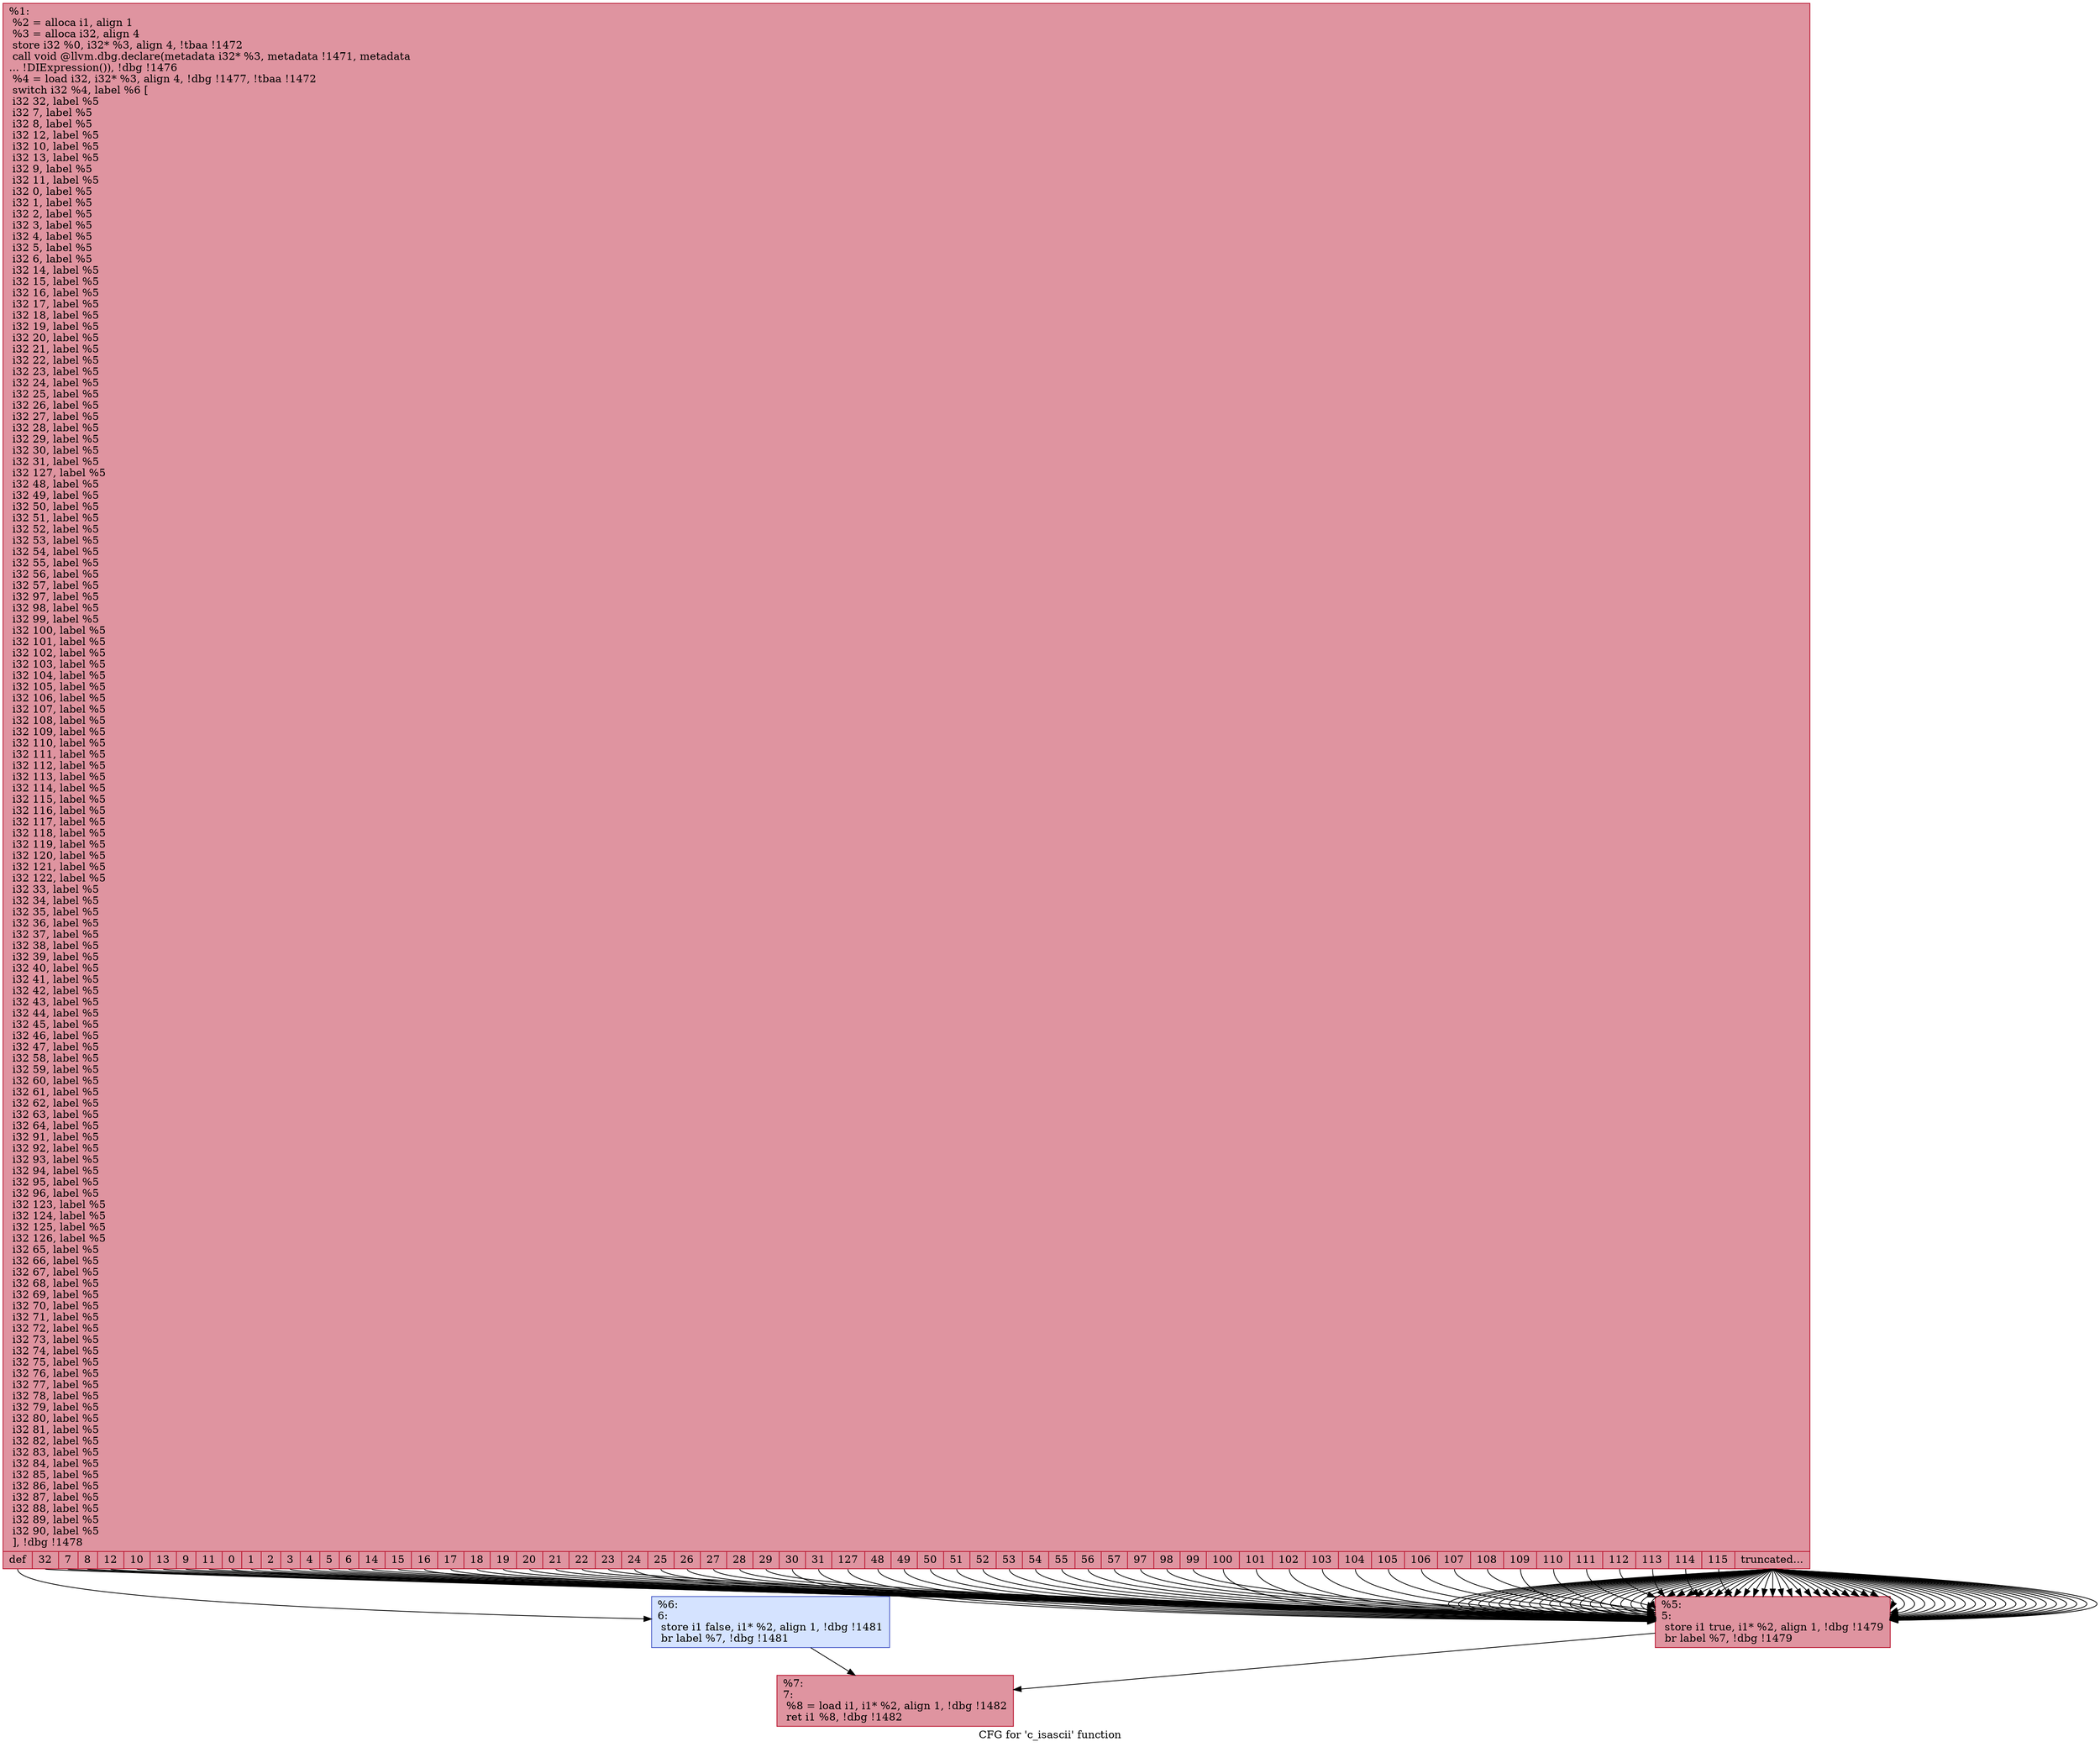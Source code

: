 digraph "CFG for 'c_isascii' function" {
	label="CFG for 'c_isascii' function";

	Node0x1213fb0 [shape=record,color="#b70d28ff", style=filled, fillcolor="#b70d2870",label="{%1:\l  %2 = alloca i1, align 1\l  %3 = alloca i32, align 4\l  store i32 %0, i32* %3, align 4, !tbaa !1472\l  call void @llvm.dbg.declare(metadata i32* %3, metadata !1471, metadata\l... !DIExpression()), !dbg !1476\l  %4 = load i32, i32* %3, align 4, !dbg !1477, !tbaa !1472\l  switch i32 %4, label %6 [\l    i32 32, label %5\l    i32 7, label %5\l    i32 8, label %5\l    i32 12, label %5\l    i32 10, label %5\l    i32 13, label %5\l    i32 9, label %5\l    i32 11, label %5\l    i32 0, label %5\l    i32 1, label %5\l    i32 2, label %5\l    i32 3, label %5\l    i32 4, label %5\l    i32 5, label %5\l    i32 6, label %5\l    i32 14, label %5\l    i32 15, label %5\l    i32 16, label %5\l    i32 17, label %5\l    i32 18, label %5\l    i32 19, label %5\l    i32 20, label %5\l    i32 21, label %5\l    i32 22, label %5\l    i32 23, label %5\l    i32 24, label %5\l    i32 25, label %5\l    i32 26, label %5\l    i32 27, label %5\l    i32 28, label %5\l    i32 29, label %5\l    i32 30, label %5\l    i32 31, label %5\l    i32 127, label %5\l    i32 48, label %5\l    i32 49, label %5\l    i32 50, label %5\l    i32 51, label %5\l    i32 52, label %5\l    i32 53, label %5\l    i32 54, label %5\l    i32 55, label %5\l    i32 56, label %5\l    i32 57, label %5\l    i32 97, label %5\l    i32 98, label %5\l    i32 99, label %5\l    i32 100, label %5\l    i32 101, label %5\l    i32 102, label %5\l    i32 103, label %5\l    i32 104, label %5\l    i32 105, label %5\l    i32 106, label %5\l    i32 107, label %5\l    i32 108, label %5\l    i32 109, label %5\l    i32 110, label %5\l    i32 111, label %5\l    i32 112, label %5\l    i32 113, label %5\l    i32 114, label %5\l    i32 115, label %5\l    i32 116, label %5\l    i32 117, label %5\l    i32 118, label %5\l    i32 119, label %5\l    i32 120, label %5\l    i32 121, label %5\l    i32 122, label %5\l    i32 33, label %5\l    i32 34, label %5\l    i32 35, label %5\l    i32 36, label %5\l    i32 37, label %5\l    i32 38, label %5\l    i32 39, label %5\l    i32 40, label %5\l    i32 41, label %5\l    i32 42, label %5\l    i32 43, label %5\l    i32 44, label %5\l    i32 45, label %5\l    i32 46, label %5\l    i32 47, label %5\l    i32 58, label %5\l    i32 59, label %5\l    i32 60, label %5\l    i32 61, label %5\l    i32 62, label %5\l    i32 63, label %5\l    i32 64, label %5\l    i32 91, label %5\l    i32 92, label %5\l    i32 93, label %5\l    i32 94, label %5\l    i32 95, label %5\l    i32 96, label %5\l    i32 123, label %5\l    i32 124, label %5\l    i32 125, label %5\l    i32 126, label %5\l    i32 65, label %5\l    i32 66, label %5\l    i32 67, label %5\l    i32 68, label %5\l    i32 69, label %5\l    i32 70, label %5\l    i32 71, label %5\l    i32 72, label %5\l    i32 73, label %5\l    i32 74, label %5\l    i32 75, label %5\l    i32 76, label %5\l    i32 77, label %5\l    i32 78, label %5\l    i32 79, label %5\l    i32 80, label %5\l    i32 81, label %5\l    i32 82, label %5\l    i32 83, label %5\l    i32 84, label %5\l    i32 85, label %5\l    i32 86, label %5\l    i32 87, label %5\l    i32 88, label %5\l    i32 89, label %5\l    i32 90, label %5\l  ], !dbg !1478\l|{<s0>def|<s1>32|<s2>7|<s3>8|<s4>12|<s5>10|<s6>13|<s7>9|<s8>11|<s9>0|<s10>1|<s11>2|<s12>3|<s13>4|<s14>5|<s15>6|<s16>14|<s17>15|<s18>16|<s19>17|<s20>18|<s21>19|<s22>20|<s23>21|<s24>22|<s25>23|<s26>24|<s27>25|<s28>26|<s29>27|<s30>28|<s31>29|<s32>30|<s33>31|<s34>127|<s35>48|<s36>49|<s37>50|<s38>51|<s39>52|<s40>53|<s41>54|<s42>55|<s43>56|<s44>57|<s45>97|<s46>98|<s47>99|<s48>100|<s49>101|<s50>102|<s51>103|<s52>104|<s53>105|<s54>106|<s55>107|<s56>108|<s57>109|<s58>110|<s59>111|<s60>112|<s61>113|<s62>114|<s63>115|<s64>truncated...}}"];
	Node0x1213fb0:s0 -> Node0x1214050;
	Node0x1213fb0:s1 -> Node0x1214000;
	Node0x1213fb0:s2 -> Node0x1214000;
	Node0x1213fb0:s3 -> Node0x1214000;
	Node0x1213fb0:s4 -> Node0x1214000;
	Node0x1213fb0:s5 -> Node0x1214000;
	Node0x1213fb0:s6 -> Node0x1214000;
	Node0x1213fb0:s7 -> Node0x1214000;
	Node0x1213fb0:s8 -> Node0x1214000;
	Node0x1213fb0:s9 -> Node0x1214000;
	Node0x1213fb0:s10 -> Node0x1214000;
	Node0x1213fb0:s11 -> Node0x1214000;
	Node0x1213fb0:s12 -> Node0x1214000;
	Node0x1213fb0:s13 -> Node0x1214000;
	Node0x1213fb0:s14 -> Node0x1214000;
	Node0x1213fb0:s15 -> Node0x1214000;
	Node0x1213fb0:s16 -> Node0x1214000;
	Node0x1213fb0:s17 -> Node0x1214000;
	Node0x1213fb0:s18 -> Node0x1214000;
	Node0x1213fb0:s19 -> Node0x1214000;
	Node0x1213fb0:s20 -> Node0x1214000;
	Node0x1213fb0:s21 -> Node0x1214000;
	Node0x1213fb0:s22 -> Node0x1214000;
	Node0x1213fb0:s23 -> Node0x1214000;
	Node0x1213fb0:s24 -> Node0x1214000;
	Node0x1213fb0:s25 -> Node0x1214000;
	Node0x1213fb0:s26 -> Node0x1214000;
	Node0x1213fb0:s27 -> Node0x1214000;
	Node0x1213fb0:s28 -> Node0x1214000;
	Node0x1213fb0:s29 -> Node0x1214000;
	Node0x1213fb0:s30 -> Node0x1214000;
	Node0x1213fb0:s31 -> Node0x1214000;
	Node0x1213fb0:s32 -> Node0x1214000;
	Node0x1213fb0:s33 -> Node0x1214000;
	Node0x1213fb0:s34 -> Node0x1214000;
	Node0x1213fb0:s35 -> Node0x1214000;
	Node0x1213fb0:s36 -> Node0x1214000;
	Node0x1213fb0:s37 -> Node0x1214000;
	Node0x1213fb0:s38 -> Node0x1214000;
	Node0x1213fb0:s39 -> Node0x1214000;
	Node0x1213fb0:s40 -> Node0x1214000;
	Node0x1213fb0:s41 -> Node0x1214000;
	Node0x1213fb0:s42 -> Node0x1214000;
	Node0x1213fb0:s43 -> Node0x1214000;
	Node0x1213fb0:s44 -> Node0x1214000;
	Node0x1213fb0:s45 -> Node0x1214000;
	Node0x1213fb0:s46 -> Node0x1214000;
	Node0x1213fb0:s47 -> Node0x1214000;
	Node0x1213fb0:s48 -> Node0x1214000;
	Node0x1213fb0:s49 -> Node0x1214000;
	Node0x1213fb0:s50 -> Node0x1214000;
	Node0x1213fb0:s51 -> Node0x1214000;
	Node0x1213fb0:s52 -> Node0x1214000;
	Node0x1213fb0:s53 -> Node0x1214000;
	Node0x1213fb0:s54 -> Node0x1214000;
	Node0x1213fb0:s55 -> Node0x1214000;
	Node0x1213fb0:s56 -> Node0x1214000;
	Node0x1213fb0:s57 -> Node0x1214000;
	Node0x1213fb0:s58 -> Node0x1214000;
	Node0x1213fb0:s59 -> Node0x1214000;
	Node0x1213fb0:s60 -> Node0x1214000;
	Node0x1213fb0:s61 -> Node0x1214000;
	Node0x1213fb0:s62 -> Node0x1214000;
	Node0x1213fb0:s63 -> Node0x1214000;
	Node0x1213fb0:s64 -> Node0x1214000;
	Node0x1213fb0:s64 -> Node0x1214000;
	Node0x1213fb0:s64 -> Node0x1214000;
	Node0x1213fb0:s64 -> Node0x1214000;
	Node0x1213fb0:s64 -> Node0x1214000;
	Node0x1213fb0:s64 -> Node0x1214000;
	Node0x1213fb0:s64 -> Node0x1214000;
	Node0x1213fb0:s64 -> Node0x1214000;
	Node0x1213fb0:s64 -> Node0x1214000;
	Node0x1213fb0:s64 -> Node0x1214000;
	Node0x1213fb0:s64 -> Node0x1214000;
	Node0x1213fb0:s64 -> Node0x1214000;
	Node0x1213fb0:s64 -> Node0x1214000;
	Node0x1213fb0:s64 -> Node0x1214000;
	Node0x1213fb0:s64 -> Node0x1214000;
	Node0x1213fb0:s64 -> Node0x1214000;
	Node0x1213fb0:s64 -> Node0x1214000;
	Node0x1213fb0:s64 -> Node0x1214000;
	Node0x1213fb0:s64 -> Node0x1214000;
	Node0x1213fb0:s64 -> Node0x1214000;
	Node0x1213fb0:s64 -> Node0x1214000;
	Node0x1213fb0:s64 -> Node0x1214000;
	Node0x1213fb0:s64 -> Node0x1214000;
	Node0x1213fb0:s64 -> Node0x1214000;
	Node0x1213fb0:s64 -> Node0x1214000;
	Node0x1213fb0:s64 -> Node0x1214000;
	Node0x1213fb0:s64 -> Node0x1214000;
	Node0x1213fb0:s64 -> Node0x1214000;
	Node0x1213fb0:s64 -> Node0x1214000;
	Node0x1213fb0:s64 -> Node0x1214000;
	Node0x1213fb0:s64 -> Node0x1214000;
	Node0x1213fb0:s64 -> Node0x1214000;
	Node0x1213fb0:s64 -> Node0x1214000;
	Node0x1213fb0:s64 -> Node0x1214000;
	Node0x1213fb0:s64 -> Node0x1214000;
	Node0x1213fb0:s64 -> Node0x1214000;
	Node0x1213fb0:s64 -> Node0x1214000;
	Node0x1213fb0:s64 -> Node0x1214000;
	Node0x1213fb0:s64 -> Node0x1214000;
	Node0x1213fb0:s64 -> Node0x1214000;
	Node0x1213fb0:s64 -> Node0x1214000;
	Node0x1213fb0:s64 -> Node0x1214000;
	Node0x1213fb0:s64 -> Node0x1214000;
	Node0x1213fb0:s64 -> Node0x1214000;
	Node0x1213fb0:s64 -> Node0x1214000;
	Node0x1213fb0:s64 -> Node0x1214000;
	Node0x1213fb0:s64 -> Node0x1214000;
	Node0x1213fb0:s64 -> Node0x1214000;
	Node0x1213fb0:s64 -> Node0x1214000;
	Node0x1213fb0:s64 -> Node0x1214000;
	Node0x1213fb0:s64 -> Node0x1214000;
	Node0x1213fb0:s64 -> Node0x1214000;
	Node0x1213fb0:s64 -> Node0x1214000;
	Node0x1213fb0:s64 -> Node0x1214000;
	Node0x1213fb0:s64 -> Node0x1214000;
	Node0x1213fb0:s64 -> Node0x1214000;
	Node0x1213fb0:s64 -> Node0x1214000;
	Node0x1213fb0:s64 -> Node0x1214000;
	Node0x1213fb0:s64 -> Node0x1214000;
	Node0x1213fb0:s64 -> Node0x1214000;
	Node0x1213fb0:s64 -> Node0x1214000;
	Node0x1213fb0:s64 -> Node0x1214000;
	Node0x1213fb0:s64 -> Node0x1214000;
	Node0x1213fb0:s64 -> Node0x1214000;
	Node0x1213fb0:s64 -> Node0x1214000;
	Node0x1214000 [shape=record,color="#b70d28ff", style=filled, fillcolor="#b70d2870",label="{%5:\l5:                                                \l  store i1 true, i1* %2, align 1, !dbg !1479\l  br label %7, !dbg !1479\l}"];
	Node0x1214000 -> Node0x12140a0;
	Node0x1214050 [shape=record,color="#3d50c3ff", style=filled, fillcolor="#a1c0ff70",label="{%6:\l6:                                                \l  store i1 false, i1* %2, align 1, !dbg !1481\l  br label %7, !dbg !1481\l}"];
	Node0x1214050 -> Node0x12140a0;
	Node0x12140a0 [shape=record,color="#b70d28ff", style=filled, fillcolor="#b70d2870",label="{%7:\l7:                                                \l  %8 = load i1, i1* %2, align 1, !dbg !1482\l  ret i1 %8, !dbg !1482\l}"];
}
